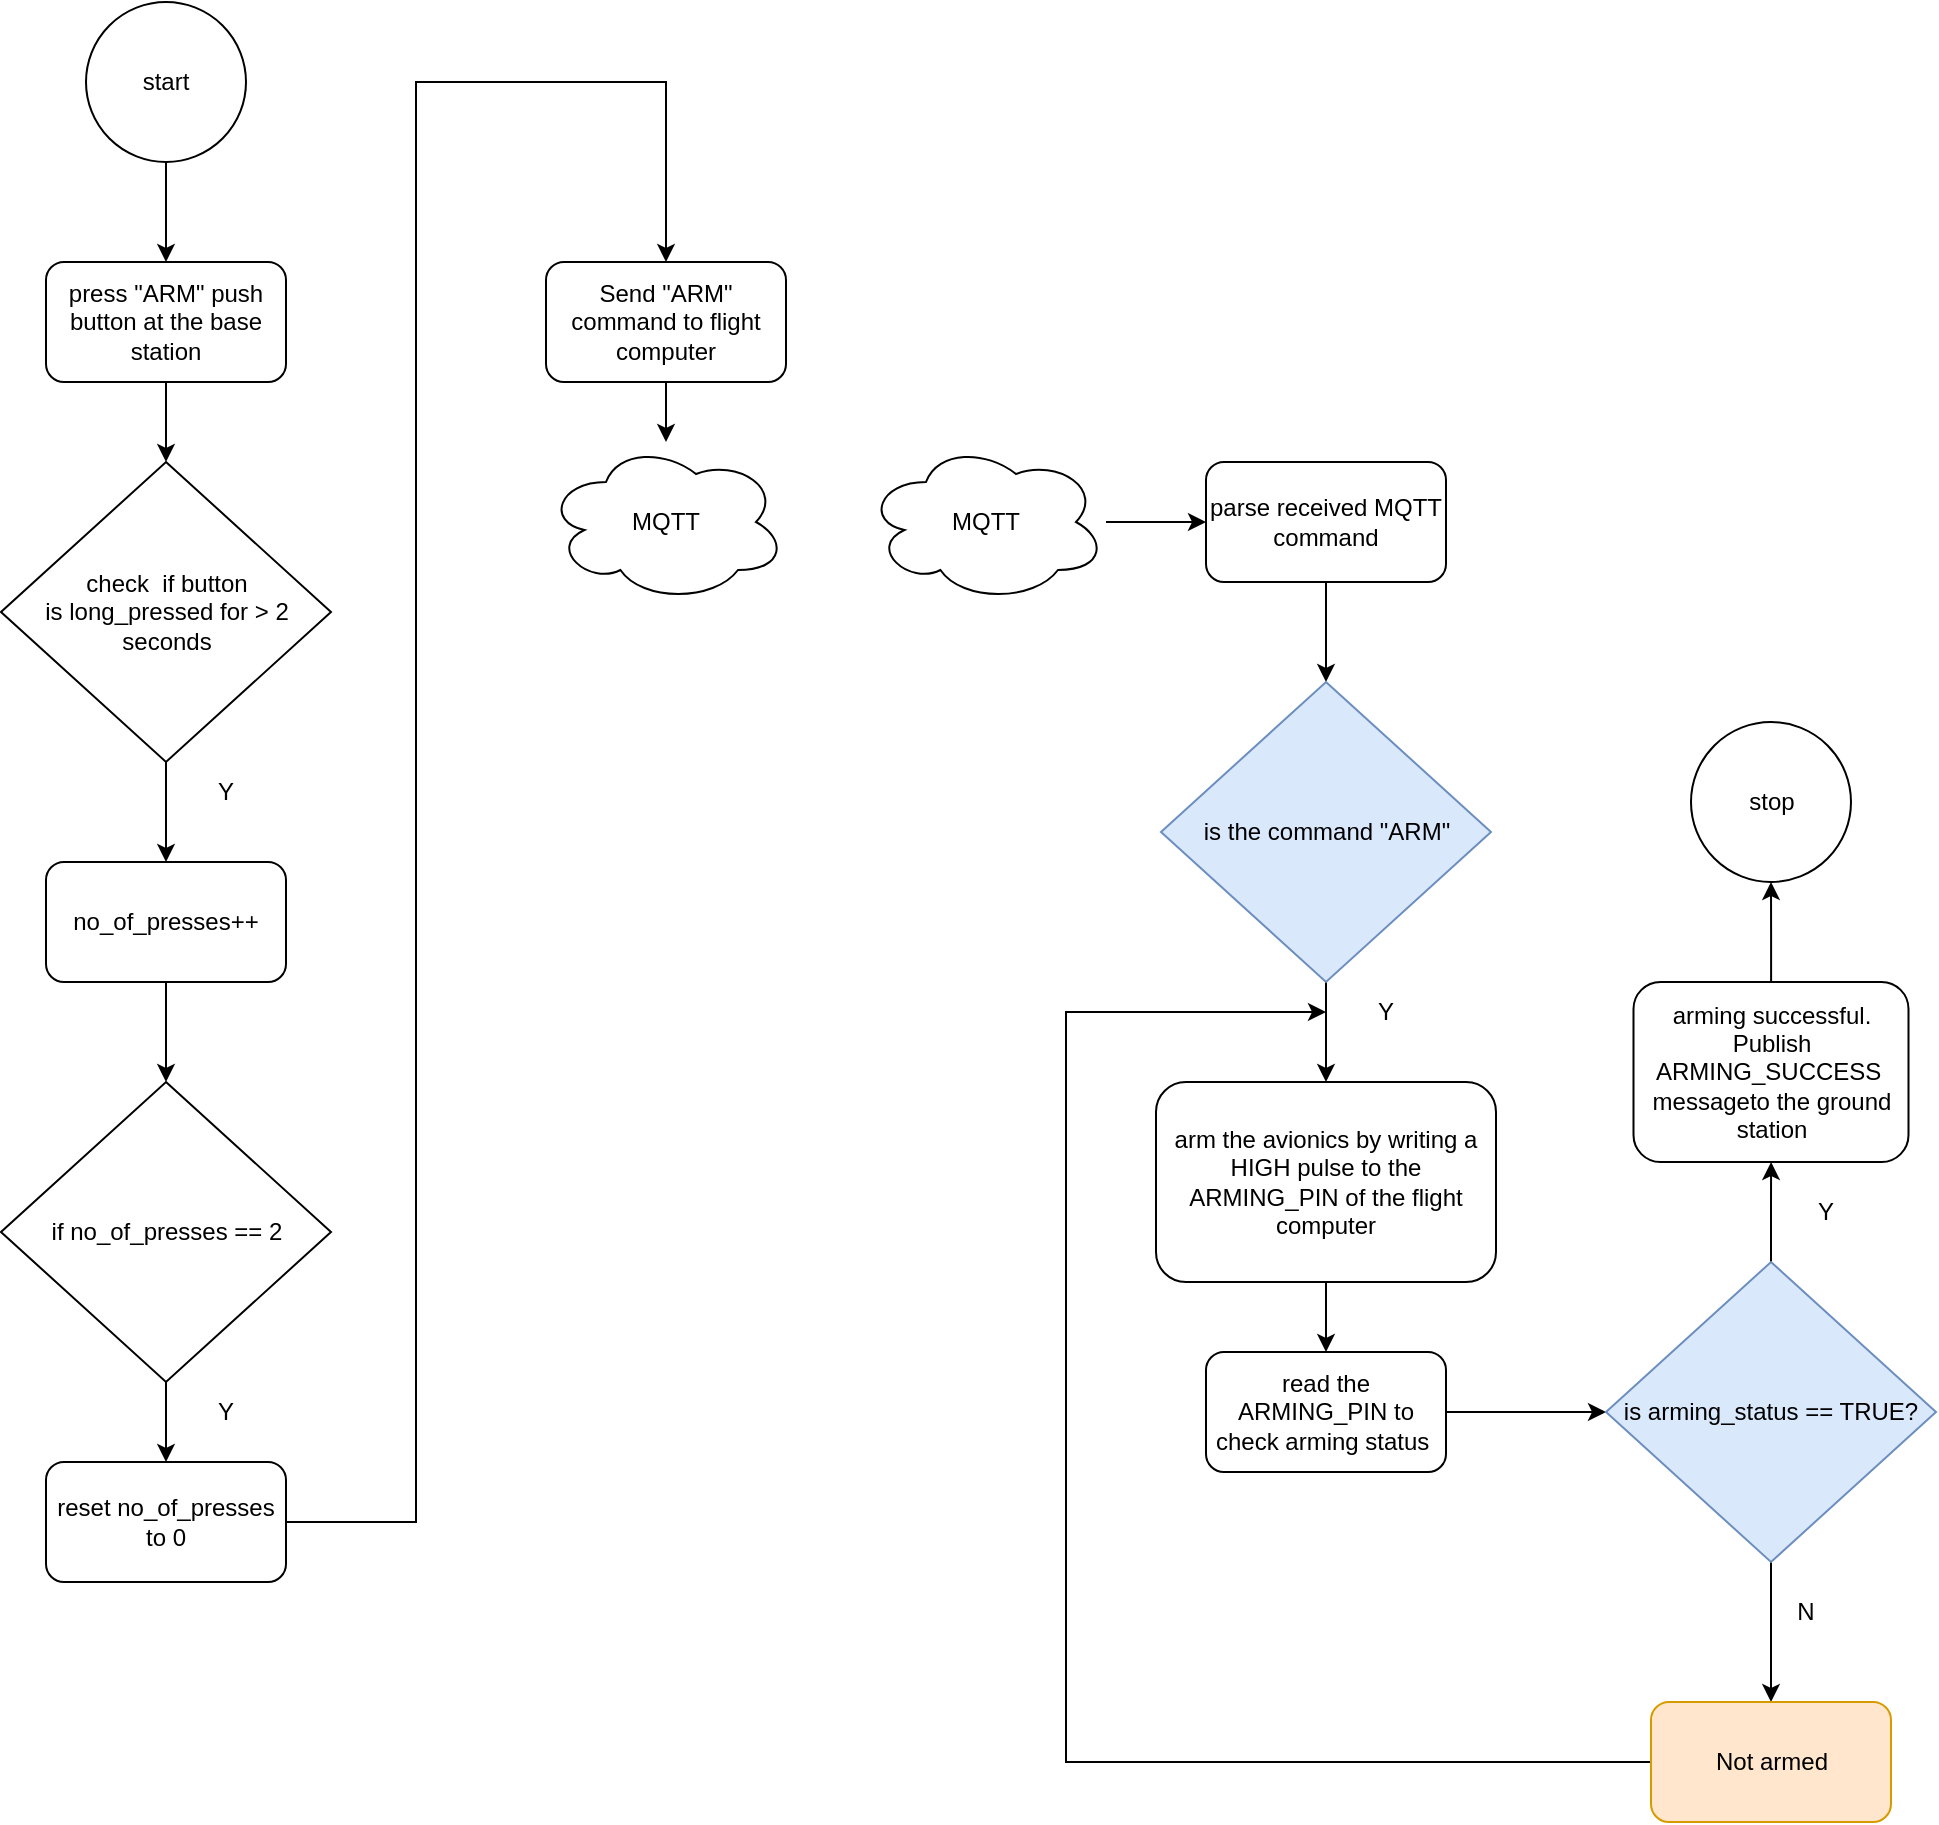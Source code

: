 <mxfile version="23.1.5" type="device">
  <diagram name="Page-1" id="Z8BiXSvluWIJ6HaIwrIF">
    <mxGraphModel dx="1114" dy="674" grid="1" gridSize="10" guides="1" tooltips="1" connect="1" arrows="1" fold="1" page="1" pageScale="1" pageWidth="1654" pageHeight="1169" math="0" shadow="0">
      <root>
        <mxCell id="0" />
        <mxCell id="1" parent="0" />
        <mxCell id="grrOnaRMzCS4ievq40nL-12" value="" style="edgeStyle=orthogonalEdgeStyle;rounded=0;orthogonalLoop=1;jettySize=auto;html=1;" edge="1" parent="1" source="grrOnaRMzCS4ievq40nL-2" target="grrOnaRMzCS4ievq40nL-5">
          <mxGeometry relative="1" as="geometry" />
        </mxCell>
        <mxCell id="grrOnaRMzCS4ievq40nL-2" value="press &quot;ARM&quot; push button at the base station" style="rounded=1;whiteSpace=wrap;html=1;" vertex="1" parent="1">
          <mxGeometry x="380" y="300" width="120" height="60" as="geometry" />
        </mxCell>
        <mxCell id="grrOnaRMzCS4ievq40nL-11" value="" style="edgeStyle=orthogonalEdgeStyle;rounded=0;orthogonalLoop=1;jettySize=auto;html=1;" edge="1" parent="1" source="grrOnaRMzCS4ievq40nL-3" target="grrOnaRMzCS4ievq40nL-2">
          <mxGeometry relative="1" as="geometry" />
        </mxCell>
        <mxCell id="grrOnaRMzCS4ievq40nL-3" value="start" style="ellipse;whiteSpace=wrap;html=1;aspect=fixed;" vertex="1" parent="1">
          <mxGeometry x="400" y="170" width="80" height="80" as="geometry" />
        </mxCell>
        <mxCell id="grrOnaRMzCS4ievq40nL-13" value="" style="edgeStyle=orthogonalEdgeStyle;rounded=0;orthogonalLoop=1;jettySize=auto;html=1;" edge="1" parent="1" source="grrOnaRMzCS4ievq40nL-5" target="grrOnaRMzCS4ievq40nL-7">
          <mxGeometry relative="1" as="geometry" />
        </mxCell>
        <mxCell id="grrOnaRMzCS4ievq40nL-5" value="check&amp;nbsp; if button &lt;br&gt;is long_pressed for &amp;gt; 2 seconds" style="rhombus;whiteSpace=wrap;html=1;" vertex="1" parent="1">
          <mxGeometry x="357.5" y="400" width="165" height="150" as="geometry" />
        </mxCell>
        <mxCell id="grrOnaRMzCS4ievq40nL-6" value="Y" style="text;html=1;align=center;verticalAlign=middle;whiteSpace=wrap;rounded=0;" vertex="1" parent="1">
          <mxGeometry x="440" y="550" width="60" height="30" as="geometry" />
        </mxCell>
        <mxCell id="grrOnaRMzCS4ievq40nL-14" value="" style="edgeStyle=orthogonalEdgeStyle;rounded=0;orthogonalLoop=1;jettySize=auto;html=1;" edge="1" parent="1" source="grrOnaRMzCS4ievq40nL-7" target="grrOnaRMzCS4ievq40nL-8">
          <mxGeometry relative="1" as="geometry" />
        </mxCell>
        <mxCell id="grrOnaRMzCS4ievq40nL-7" value="no_of_presses++" style="rounded=1;whiteSpace=wrap;html=1;" vertex="1" parent="1">
          <mxGeometry x="380" y="600" width="120" height="60" as="geometry" />
        </mxCell>
        <mxCell id="grrOnaRMzCS4ievq40nL-17" value="" style="edgeStyle=orthogonalEdgeStyle;rounded=0;orthogonalLoop=1;jettySize=auto;html=1;" edge="1" parent="1" source="grrOnaRMzCS4ievq40nL-8" target="grrOnaRMzCS4ievq40nL-9">
          <mxGeometry relative="1" as="geometry" />
        </mxCell>
        <mxCell id="grrOnaRMzCS4ievq40nL-8" value="if no_of_presses == 2" style="rhombus;whiteSpace=wrap;html=1;" vertex="1" parent="1">
          <mxGeometry x="357.5" y="710" width="165" height="150" as="geometry" />
        </mxCell>
        <mxCell id="grrOnaRMzCS4ievq40nL-16" style="edgeStyle=orthogonalEdgeStyle;rounded=0;orthogonalLoop=1;jettySize=auto;html=1;entryX=0.5;entryY=0;entryDx=0;entryDy=0;" edge="1" parent="1" source="grrOnaRMzCS4ievq40nL-9" target="grrOnaRMzCS4ievq40nL-10">
          <mxGeometry relative="1" as="geometry">
            <Array as="points">
              <mxPoint x="565" y="930" />
              <mxPoint x="565" y="210" />
              <mxPoint x="690" y="210" />
            </Array>
          </mxGeometry>
        </mxCell>
        <mxCell id="grrOnaRMzCS4ievq40nL-9" value="reset no_of_presses to 0" style="rounded=1;whiteSpace=wrap;html=1;" vertex="1" parent="1">
          <mxGeometry x="380" y="900" width="120" height="60" as="geometry" />
        </mxCell>
        <mxCell id="grrOnaRMzCS4ievq40nL-20" value="" style="edgeStyle=orthogonalEdgeStyle;rounded=0;orthogonalLoop=1;jettySize=auto;html=1;" edge="1" parent="1" source="grrOnaRMzCS4ievq40nL-10" target="grrOnaRMzCS4ievq40nL-19">
          <mxGeometry relative="1" as="geometry" />
        </mxCell>
        <mxCell id="grrOnaRMzCS4ievq40nL-10" value="Send &quot;ARM&quot; command to flight computer" style="rounded=1;whiteSpace=wrap;html=1;" vertex="1" parent="1">
          <mxGeometry x="630" y="300" width="120" height="60" as="geometry" />
        </mxCell>
        <mxCell id="grrOnaRMzCS4ievq40nL-18" value="Y" style="text;html=1;align=center;verticalAlign=middle;whiteSpace=wrap;rounded=0;" vertex="1" parent="1">
          <mxGeometry x="440" y="860" width="60" height="30" as="geometry" />
        </mxCell>
        <mxCell id="grrOnaRMzCS4ievq40nL-19" value="MQTT" style="ellipse;shape=cloud;whiteSpace=wrap;html=1;" vertex="1" parent="1">
          <mxGeometry x="630" y="390" width="120" height="80" as="geometry" />
        </mxCell>
        <mxCell id="grrOnaRMzCS4ievq40nL-23" value="" style="edgeStyle=orthogonalEdgeStyle;rounded=0;orthogonalLoop=1;jettySize=auto;html=1;" edge="1" parent="1" source="grrOnaRMzCS4ievq40nL-21" target="grrOnaRMzCS4ievq40nL-22">
          <mxGeometry relative="1" as="geometry">
            <Array as="points">
              <mxPoint x="880" y="430" />
              <mxPoint x="880" y="430" />
            </Array>
          </mxGeometry>
        </mxCell>
        <mxCell id="grrOnaRMzCS4ievq40nL-21" value="MQTT" style="ellipse;shape=cloud;whiteSpace=wrap;html=1;" vertex="1" parent="1">
          <mxGeometry x="790" y="390" width="120" height="80" as="geometry" />
        </mxCell>
        <mxCell id="grrOnaRMzCS4ievq40nL-26" value="" style="edgeStyle=orthogonalEdgeStyle;rounded=0;orthogonalLoop=1;jettySize=auto;html=1;" edge="1" parent="1" source="grrOnaRMzCS4ievq40nL-22" target="grrOnaRMzCS4ievq40nL-24">
          <mxGeometry relative="1" as="geometry" />
        </mxCell>
        <mxCell id="grrOnaRMzCS4ievq40nL-22" value="parse received MQTT&lt;br&gt;command" style="rounded=1;whiteSpace=wrap;html=1;" vertex="1" parent="1">
          <mxGeometry x="960" y="400" width="120" height="60" as="geometry" />
        </mxCell>
        <mxCell id="grrOnaRMzCS4ievq40nL-27" value="" style="edgeStyle=orthogonalEdgeStyle;rounded=0;orthogonalLoop=1;jettySize=auto;html=1;" edge="1" parent="1" source="grrOnaRMzCS4ievq40nL-24" target="grrOnaRMzCS4ievq40nL-25">
          <mxGeometry relative="1" as="geometry" />
        </mxCell>
        <mxCell id="grrOnaRMzCS4ievq40nL-24" value="is the command &quot;ARM&quot;" style="rhombus;whiteSpace=wrap;html=1;fillColor=#dae8fc;strokeColor=#6c8ebf;" vertex="1" parent="1">
          <mxGeometry x="937.5" y="510" width="165" height="150" as="geometry" />
        </mxCell>
        <mxCell id="grrOnaRMzCS4ievq40nL-30" value="" style="edgeStyle=orthogonalEdgeStyle;rounded=0;orthogonalLoop=1;jettySize=auto;html=1;" edge="1" parent="1" source="grrOnaRMzCS4ievq40nL-25" target="grrOnaRMzCS4ievq40nL-29">
          <mxGeometry relative="1" as="geometry" />
        </mxCell>
        <mxCell id="grrOnaRMzCS4ievq40nL-25" value="arm the avionics by writing a HIGH pulse to the ARMING_PIN of the flight computer" style="rounded=1;whiteSpace=wrap;html=1;" vertex="1" parent="1">
          <mxGeometry x="935" y="710" width="170" height="100" as="geometry" />
        </mxCell>
        <mxCell id="grrOnaRMzCS4ievq40nL-28" value="Y" style="text;html=1;align=center;verticalAlign=middle;whiteSpace=wrap;rounded=0;" vertex="1" parent="1">
          <mxGeometry x="1020" y="660" width="60" height="30" as="geometry" />
        </mxCell>
        <mxCell id="grrOnaRMzCS4ievq40nL-33" value="" style="edgeStyle=orthogonalEdgeStyle;rounded=0;orthogonalLoop=1;jettySize=auto;html=1;" edge="1" parent="1" source="grrOnaRMzCS4ievq40nL-29" target="grrOnaRMzCS4ievq40nL-32">
          <mxGeometry relative="1" as="geometry" />
        </mxCell>
        <mxCell id="grrOnaRMzCS4ievq40nL-29" value="read the ARMING_PIN to check arming status&amp;nbsp;" style="rounded=1;whiteSpace=wrap;html=1;" vertex="1" parent="1">
          <mxGeometry x="960" y="845" width="120" height="60" as="geometry" />
        </mxCell>
        <mxCell id="grrOnaRMzCS4ievq40nL-35" value="" style="edgeStyle=orthogonalEdgeStyle;rounded=0;orthogonalLoop=1;jettySize=auto;html=1;" edge="1" parent="1" source="grrOnaRMzCS4ievq40nL-32" target="grrOnaRMzCS4ievq40nL-34">
          <mxGeometry relative="1" as="geometry" />
        </mxCell>
        <mxCell id="grrOnaRMzCS4ievq40nL-42" value="" style="edgeStyle=orthogonalEdgeStyle;rounded=0;orthogonalLoop=1;jettySize=auto;html=1;" edge="1" parent="1" source="grrOnaRMzCS4ievq40nL-32" target="grrOnaRMzCS4ievq40nL-41">
          <mxGeometry relative="1" as="geometry" />
        </mxCell>
        <mxCell id="grrOnaRMzCS4ievq40nL-32" value="is arming_status == TRUE?" style="rhombus;whiteSpace=wrap;html=1;fillColor=#dae8fc;strokeColor=#6c8ebf;" vertex="1" parent="1">
          <mxGeometry x="1160" y="800" width="165" height="150" as="geometry" />
        </mxCell>
        <mxCell id="grrOnaRMzCS4ievq40nL-37" value="" style="edgeStyle=orthogonalEdgeStyle;rounded=0;orthogonalLoop=1;jettySize=auto;html=1;" edge="1" parent="1" source="grrOnaRMzCS4ievq40nL-34" target="grrOnaRMzCS4ievq40nL-36">
          <mxGeometry relative="1" as="geometry" />
        </mxCell>
        <mxCell id="grrOnaRMzCS4ievq40nL-34" value="arming successful. Publish ARMING_SUCCESS&amp;nbsp; messageto the ground station" style="rounded=1;whiteSpace=wrap;html=1;" vertex="1" parent="1">
          <mxGeometry x="1173.75" y="660" width="137.5" height="90" as="geometry" />
        </mxCell>
        <mxCell id="grrOnaRMzCS4ievq40nL-36" value="stop" style="ellipse;whiteSpace=wrap;html=1;aspect=fixed;" vertex="1" parent="1">
          <mxGeometry x="1202.5" y="530" width="80" height="80" as="geometry" />
        </mxCell>
        <mxCell id="grrOnaRMzCS4ievq40nL-38" value="Y" style="text;html=1;align=center;verticalAlign=middle;whiteSpace=wrap;rounded=0;" vertex="1" parent="1">
          <mxGeometry x="1240" y="760" width="60" height="30" as="geometry" />
        </mxCell>
        <mxCell id="grrOnaRMzCS4ievq40nL-39" value="N" style="text;html=1;align=center;verticalAlign=middle;whiteSpace=wrap;rounded=0;" vertex="1" parent="1">
          <mxGeometry x="1230" y="960" width="60" height="30" as="geometry" />
        </mxCell>
        <mxCell id="grrOnaRMzCS4ievq40nL-43" style="edgeStyle=orthogonalEdgeStyle;rounded=0;orthogonalLoop=1;jettySize=auto;html=1;entryX=0;entryY=0.5;entryDx=0;entryDy=0;" edge="1" parent="1" source="grrOnaRMzCS4ievq40nL-41" target="grrOnaRMzCS4ievq40nL-28">
          <mxGeometry relative="1" as="geometry">
            <Array as="points">
              <mxPoint x="890" y="1050" />
              <mxPoint x="890" y="675" />
            </Array>
          </mxGeometry>
        </mxCell>
        <mxCell id="grrOnaRMzCS4ievq40nL-41" value="Not armed" style="rounded=1;whiteSpace=wrap;html=1;fillColor=#ffe6cc;strokeColor=#d79b00;" vertex="1" parent="1">
          <mxGeometry x="1182.5" y="1020" width="120" height="60" as="geometry" />
        </mxCell>
      </root>
    </mxGraphModel>
  </diagram>
</mxfile>

